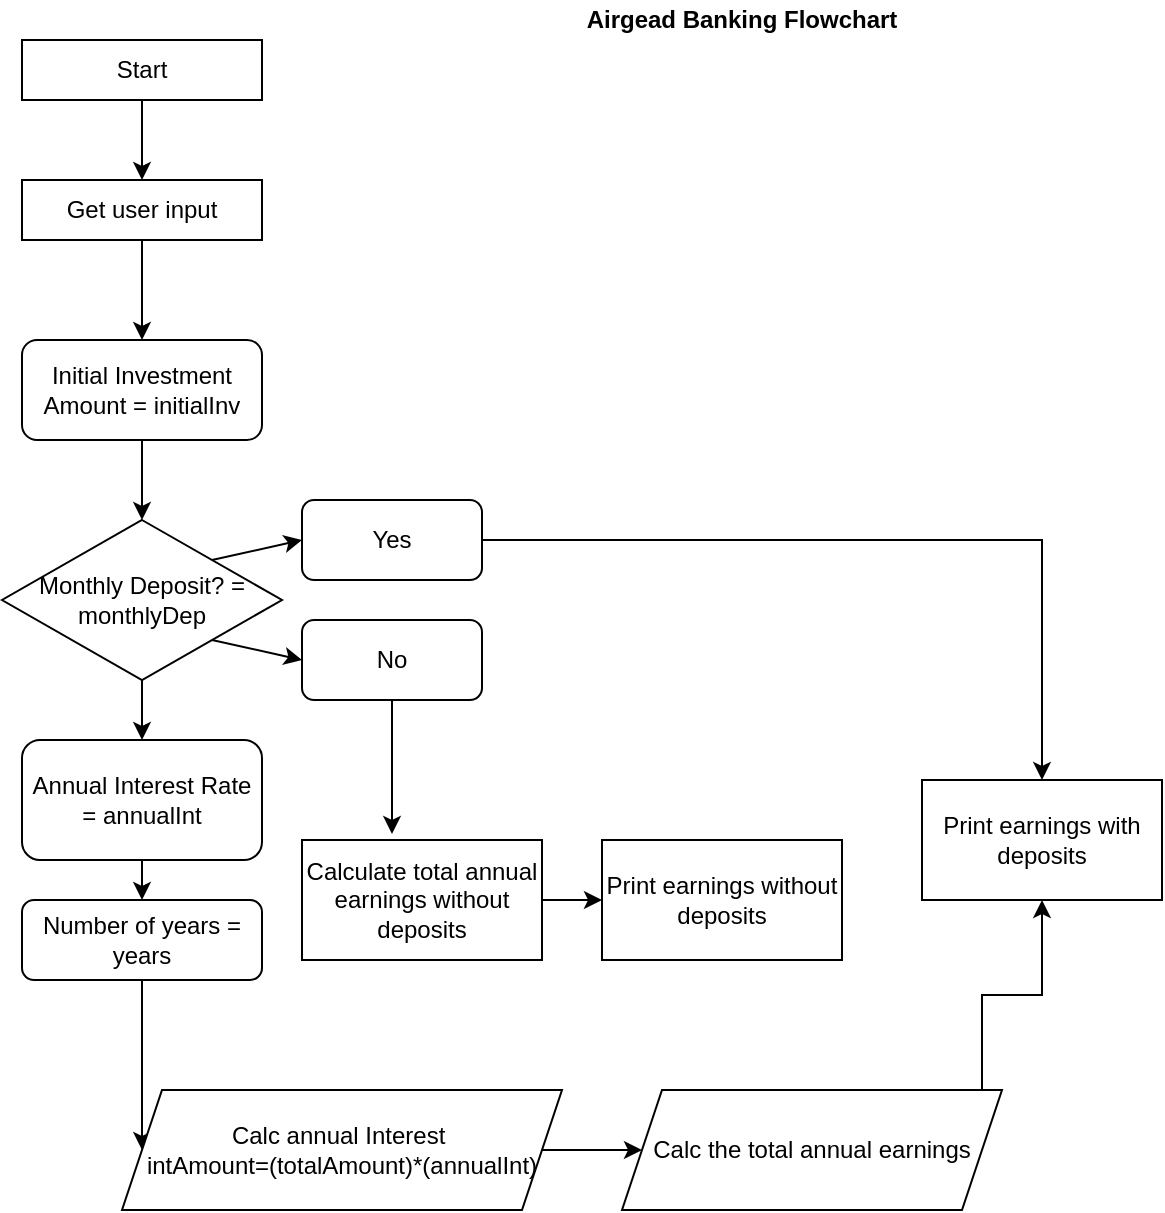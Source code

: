 <mxfile version="13.7.3" type="github">
  <diagram id="C5RBs43oDa-KdzZeNtuy" name="Page-1">
    <mxGraphModel dx="1422" dy="737" grid="1" gridSize="10" guides="1" tooltips="1" connect="1" arrows="1" fold="1" page="1" pageScale="1" pageWidth="827" pageHeight="1169" math="0" shadow="0">
      <root>
        <mxCell id="WIyWlLk6GJQsqaUBKTNV-0" />
        <mxCell id="WIyWlLk6GJQsqaUBKTNV-1" parent="WIyWlLk6GJQsqaUBKTNV-0" />
        <mxCell id="AjB92BE3a8TlbYoayWng-0" value="Start" style="rounded=0;whiteSpace=wrap;html=1;" vertex="1" parent="WIyWlLk6GJQsqaUBKTNV-1">
          <mxGeometry x="40" y="30" width="120" height="30" as="geometry" />
        </mxCell>
        <mxCell id="AjB92BE3a8TlbYoayWng-1" value="&lt;b&gt;Airgead Banking Flowchart&lt;/b&gt;" style="text;html=1;strokeColor=none;fillColor=none;align=center;verticalAlign=middle;whiteSpace=wrap;rounded=0;" vertex="1" parent="WIyWlLk6GJQsqaUBKTNV-1">
          <mxGeometry x="270" y="10" width="260" height="20" as="geometry" />
        </mxCell>
        <mxCell id="AjB92BE3a8TlbYoayWng-7" style="edgeStyle=orthogonalEdgeStyle;rounded=0;orthogonalLoop=1;jettySize=auto;html=1;exitX=0.5;exitY=1;exitDx=0;exitDy=0;" edge="1" parent="WIyWlLk6GJQsqaUBKTNV-1" source="AjB92BE3a8TlbYoayWng-3">
          <mxGeometry relative="1" as="geometry">
            <mxPoint x="100" y="180" as="targetPoint" />
          </mxGeometry>
        </mxCell>
        <mxCell id="AjB92BE3a8TlbYoayWng-3" value="Get user input" style="rounded=0;whiteSpace=wrap;html=1;" vertex="1" parent="WIyWlLk6GJQsqaUBKTNV-1">
          <mxGeometry x="40" y="100" width="120" height="30" as="geometry" />
        </mxCell>
        <mxCell id="AjB92BE3a8TlbYoayWng-4" value="" style="endArrow=classic;html=1;entryX=0.5;entryY=0;entryDx=0;entryDy=0;" edge="1" parent="WIyWlLk6GJQsqaUBKTNV-1" source="AjB92BE3a8TlbYoayWng-0" target="AjB92BE3a8TlbYoayWng-3">
          <mxGeometry width="50" height="50" relative="1" as="geometry">
            <mxPoint x="140" y="110" as="sourcePoint" />
            <mxPoint x="190" y="60" as="targetPoint" />
            <Array as="points" />
          </mxGeometry>
        </mxCell>
        <mxCell id="AjB92BE3a8TlbYoayWng-6" value="" style="endArrow=classic;html=1;exitX=0.5;exitY=1;exitDx=0;exitDy=0;entryX=0.5;entryY=0;entryDx=0;entryDy=0;" edge="1" parent="WIyWlLk6GJQsqaUBKTNV-1" source="AjB92BE3a8TlbYoayWng-8" target="AjB92BE3a8TlbYoayWng-9">
          <mxGeometry width="50" height="50" relative="1" as="geometry">
            <mxPoint x="90" y="280" as="sourcePoint" />
            <mxPoint x="100" y="280" as="targetPoint" />
          </mxGeometry>
        </mxCell>
        <mxCell id="AjB92BE3a8TlbYoayWng-8" value="Initial Investment Amount = initialInv" style="rounded=1;whiteSpace=wrap;html=1;" vertex="1" parent="WIyWlLk6GJQsqaUBKTNV-1">
          <mxGeometry x="40" y="180" width="120" height="50" as="geometry" />
        </mxCell>
        <mxCell id="AjB92BE3a8TlbYoayWng-12" style="edgeStyle=orthogonalEdgeStyle;rounded=0;orthogonalLoop=1;jettySize=auto;html=1;exitX=0.5;exitY=1;exitDx=0;exitDy=0;" edge="1" parent="WIyWlLk6GJQsqaUBKTNV-1" source="AjB92BE3a8TlbYoayWng-9">
          <mxGeometry relative="1" as="geometry">
            <mxPoint x="100" y="380" as="targetPoint" />
          </mxGeometry>
        </mxCell>
        <mxCell id="AjB92BE3a8TlbYoayWng-9" value="Monthly Deposit? = monthlyDep" style="rhombus;whiteSpace=wrap;html=1;fontFamily=Helvetica;fontSize=12;fontColor=#000000;align=center;strokeColor=#000000;fillColor=#ffffff;" vertex="1" parent="WIyWlLk6GJQsqaUBKTNV-1">
          <mxGeometry x="30" y="270" width="140" height="80" as="geometry" />
        </mxCell>
        <mxCell id="AjB92BE3a8TlbYoayWng-28" style="edgeStyle=orthogonalEdgeStyle;rounded=0;orthogonalLoop=1;jettySize=auto;html=1;exitX=1;exitY=0.5;exitDx=0;exitDy=0;entryX=0.5;entryY=0;entryDx=0;entryDy=0;" edge="1" parent="WIyWlLk6GJQsqaUBKTNV-1" source="AjB92BE3a8TlbYoayWng-10" target="AjB92BE3a8TlbYoayWng-27">
          <mxGeometry relative="1" as="geometry" />
        </mxCell>
        <mxCell id="AjB92BE3a8TlbYoayWng-10" value="Yes" style="rounded=1;whiteSpace=wrap;html=1;" vertex="1" parent="WIyWlLk6GJQsqaUBKTNV-1">
          <mxGeometry x="180" y="260" width="90" height="40" as="geometry" />
        </mxCell>
        <mxCell id="AjB92BE3a8TlbYoayWng-25" style="edgeStyle=orthogonalEdgeStyle;rounded=0;orthogonalLoop=1;jettySize=auto;html=1;exitX=0.5;exitY=1;exitDx=0;exitDy=0;entryX=0.375;entryY=-0.05;entryDx=0;entryDy=0;entryPerimeter=0;" edge="1" parent="WIyWlLk6GJQsqaUBKTNV-1" source="AjB92BE3a8TlbYoayWng-11" target="AjB92BE3a8TlbYoayWng-29">
          <mxGeometry relative="1" as="geometry">
            <mxPoint x="340" y="400" as="targetPoint" />
          </mxGeometry>
        </mxCell>
        <mxCell id="AjB92BE3a8TlbYoayWng-11" value="No" style="rounded=1;whiteSpace=wrap;html=1;" vertex="1" parent="WIyWlLk6GJQsqaUBKTNV-1">
          <mxGeometry x="180" y="320" width="90" height="40" as="geometry" />
        </mxCell>
        <mxCell id="AjB92BE3a8TlbYoayWng-16" style="edgeStyle=orthogonalEdgeStyle;rounded=0;orthogonalLoop=1;jettySize=auto;html=1;exitX=0.5;exitY=1;exitDx=0;exitDy=0;entryX=0.5;entryY=0;entryDx=0;entryDy=0;" edge="1" parent="WIyWlLk6GJQsqaUBKTNV-1" source="AjB92BE3a8TlbYoayWng-13" target="AjB92BE3a8TlbYoayWng-15">
          <mxGeometry relative="1" as="geometry" />
        </mxCell>
        <mxCell id="AjB92BE3a8TlbYoayWng-13" value="Annual Interest Rate = annualInt" style="rounded=1;whiteSpace=wrap;html=1;" vertex="1" parent="WIyWlLk6GJQsqaUBKTNV-1">
          <mxGeometry x="40" y="380" width="120" height="60" as="geometry" />
        </mxCell>
        <mxCell id="AjB92BE3a8TlbYoayWng-15" value="Number of years = years" style="rounded=1;whiteSpace=wrap;html=1;" vertex="1" parent="WIyWlLk6GJQsqaUBKTNV-1">
          <mxGeometry x="40" y="460" width="120" height="40" as="geometry" />
        </mxCell>
        <mxCell id="AjB92BE3a8TlbYoayWng-19" value="" style="endArrow=classic;html=1;exitX=1;exitY=0;exitDx=0;exitDy=0;entryX=0;entryY=0.5;entryDx=0;entryDy=0;" edge="1" parent="WIyWlLk6GJQsqaUBKTNV-1" source="AjB92BE3a8TlbYoayWng-9" target="AjB92BE3a8TlbYoayWng-10">
          <mxGeometry width="50" height="50" relative="1" as="geometry">
            <mxPoint x="390" y="320" as="sourcePoint" />
            <mxPoint x="440" y="270" as="targetPoint" />
          </mxGeometry>
        </mxCell>
        <mxCell id="AjB92BE3a8TlbYoayWng-20" value="" style="endArrow=classic;html=1;exitX=1;exitY=1;exitDx=0;exitDy=0;entryX=0;entryY=0.5;entryDx=0;entryDy=0;" edge="1" parent="WIyWlLk6GJQsqaUBKTNV-1" source="AjB92BE3a8TlbYoayWng-9" target="AjB92BE3a8TlbYoayWng-11">
          <mxGeometry width="50" height="50" relative="1" as="geometry">
            <mxPoint x="390" y="320" as="sourcePoint" />
            <mxPoint x="440" y="270" as="targetPoint" />
          </mxGeometry>
        </mxCell>
        <mxCell id="AjB92BE3a8TlbYoayWng-21" value="" style="endArrow=classic;html=1;exitX=0.5;exitY=1;exitDx=0;exitDy=0;entryX=0;entryY=0.5;entryDx=0;entryDy=0;" edge="1" parent="WIyWlLk6GJQsqaUBKTNV-1" source="AjB92BE3a8TlbYoayWng-15" target="AjB92BE3a8TlbYoayWng-22">
          <mxGeometry width="50" height="50" relative="1" as="geometry">
            <mxPoint x="90" y="570" as="sourcePoint" />
            <mxPoint x="90" y="560" as="targetPoint" />
            <Array as="points" />
          </mxGeometry>
        </mxCell>
        <mxCell id="AjB92BE3a8TlbYoayWng-24" style="edgeStyle=orthogonalEdgeStyle;rounded=0;orthogonalLoop=1;jettySize=auto;html=1;entryX=0;entryY=0.5;entryDx=0;entryDy=0;" edge="1" parent="WIyWlLk6GJQsqaUBKTNV-1" source="AjB92BE3a8TlbYoayWng-22" target="AjB92BE3a8TlbYoayWng-23">
          <mxGeometry relative="1" as="geometry" />
        </mxCell>
        <mxCell id="AjB92BE3a8TlbYoayWng-22" value="Calc annual Interest&amp;nbsp;&lt;br&gt;intAmount=(totalAmount)*(annualInt)" style="shape=parallelogram;perimeter=parallelogramPerimeter;whiteSpace=wrap;html=1;fixedSize=1;" vertex="1" parent="WIyWlLk6GJQsqaUBKTNV-1">
          <mxGeometry x="90" y="555" width="220" height="60" as="geometry" />
        </mxCell>
        <mxCell id="AjB92BE3a8TlbYoayWng-31" style="edgeStyle=orthogonalEdgeStyle;rounded=0;orthogonalLoop=1;jettySize=auto;html=1;exitX=1;exitY=0.5;exitDx=0;exitDy=0;entryX=0.5;entryY=1;entryDx=0;entryDy=0;" edge="1" parent="WIyWlLk6GJQsqaUBKTNV-1" source="AjB92BE3a8TlbYoayWng-23" target="AjB92BE3a8TlbYoayWng-27">
          <mxGeometry relative="1" as="geometry" />
        </mxCell>
        <mxCell id="AjB92BE3a8TlbYoayWng-23" value="Calc the total annual earnings" style="shape=parallelogram;perimeter=parallelogramPerimeter;whiteSpace=wrap;html=1;fixedSize=1;" vertex="1" parent="WIyWlLk6GJQsqaUBKTNV-1">
          <mxGeometry x="340" y="555" width="190" height="60" as="geometry" />
        </mxCell>
        <mxCell id="AjB92BE3a8TlbYoayWng-26" value="Print earnings without deposits" style="rounded=0;whiteSpace=wrap;html=1;" vertex="1" parent="WIyWlLk6GJQsqaUBKTNV-1">
          <mxGeometry x="330" y="430" width="120" height="60" as="geometry" />
        </mxCell>
        <mxCell id="AjB92BE3a8TlbYoayWng-27" value="Print earnings with deposits" style="rounded=0;whiteSpace=wrap;html=1;" vertex="1" parent="WIyWlLk6GJQsqaUBKTNV-1">
          <mxGeometry x="490" y="400" width="120" height="60" as="geometry" />
        </mxCell>
        <mxCell id="AjB92BE3a8TlbYoayWng-30" style="edgeStyle=orthogonalEdgeStyle;rounded=0;orthogonalLoop=1;jettySize=auto;html=1;exitX=1;exitY=0.5;exitDx=0;exitDy=0;entryX=0;entryY=0.5;entryDx=0;entryDy=0;" edge="1" parent="WIyWlLk6GJQsqaUBKTNV-1" source="AjB92BE3a8TlbYoayWng-29" target="AjB92BE3a8TlbYoayWng-26">
          <mxGeometry relative="1" as="geometry" />
        </mxCell>
        <mxCell id="AjB92BE3a8TlbYoayWng-29" value="Calculate total annual earnings without deposits" style="rounded=0;whiteSpace=wrap;html=1;" vertex="1" parent="WIyWlLk6GJQsqaUBKTNV-1">
          <mxGeometry x="180" y="430" width="120" height="60" as="geometry" />
        </mxCell>
      </root>
    </mxGraphModel>
  </diagram>
</mxfile>
